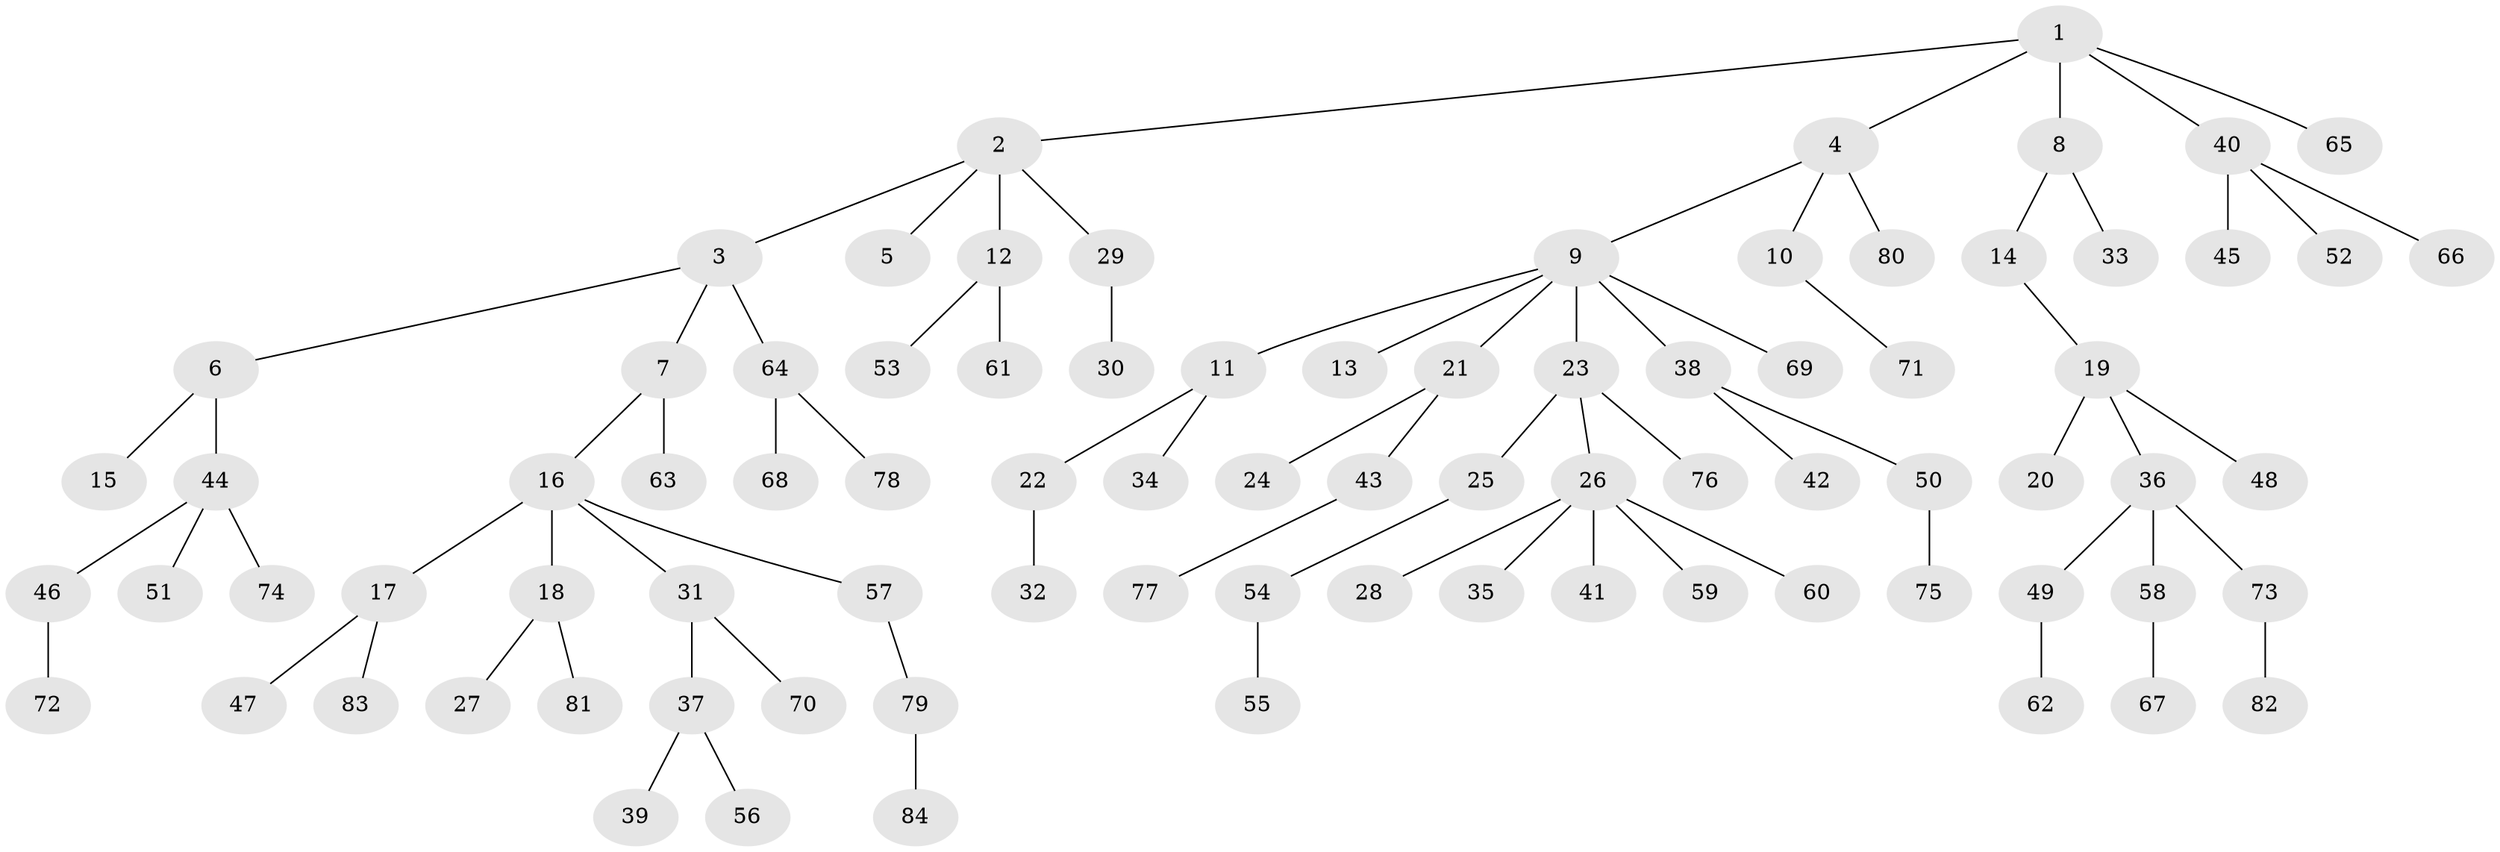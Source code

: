 // coarse degree distribution, {4: 0.07407407407407407, 5: 0.037037037037037035, 9: 0.018518518518518517, 2: 0.16666666666666666, 3: 0.09259259259259259, 1: 0.5925925925925926, 6: 0.018518518518518517}
// Generated by graph-tools (version 1.1) at 2025/24/03/03/25 07:24:05]
// undirected, 84 vertices, 83 edges
graph export_dot {
graph [start="1"]
  node [color=gray90,style=filled];
  1;
  2;
  3;
  4;
  5;
  6;
  7;
  8;
  9;
  10;
  11;
  12;
  13;
  14;
  15;
  16;
  17;
  18;
  19;
  20;
  21;
  22;
  23;
  24;
  25;
  26;
  27;
  28;
  29;
  30;
  31;
  32;
  33;
  34;
  35;
  36;
  37;
  38;
  39;
  40;
  41;
  42;
  43;
  44;
  45;
  46;
  47;
  48;
  49;
  50;
  51;
  52;
  53;
  54;
  55;
  56;
  57;
  58;
  59;
  60;
  61;
  62;
  63;
  64;
  65;
  66;
  67;
  68;
  69;
  70;
  71;
  72;
  73;
  74;
  75;
  76;
  77;
  78;
  79;
  80;
  81;
  82;
  83;
  84;
  1 -- 2;
  1 -- 4;
  1 -- 8;
  1 -- 40;
  1 -- 65;
  2 -- 3;
  2 -- 5;
  2 -- 12;
  2 -- 29;
  3 -- 6;
  3 -- 7;
  3 -- 64;
  4 -- 9;
  4 -- 10;
  4 -- 80;
  6 -- 15;
  6 -- 44;
  7 -- 16;
  7 -- 63;
  8 -- 14;
  8 -- 33;
  9 -- 11;
  9 -- 13;
  9 -- 21;
  9 -- 23;
  9 -- 38;
  9 -- 69;
  10 -- 71;
  11 -- 22;
  11 -- 34;
  12 -- 53;
  12 -- 61;
  14 -- 19;
  16 -- 17;
  16 -- 18;
  16 -- 31;
  16 -- 57;
  17 -- 47;
  17 -- 83;
  18 -- 27;
  18 -- 81;
  19 -- 20;
  19 -- 36;
  19 -- 48;
  21 -- 24;
  21 -- 43;
  22 -- 32;
  23 -- 25;
  23 -- 26;
  23 -- 76;
  25 -- 54;
  26 -- 28;
  26 -- 35;
  26 -- 41;
  26 -- 59;
  26 -- 60;
  29 -- 30;
  31 -- 37;
  31 -- 70;
  36 -- 49;
  36 -- 58;
  36 -- 73;
  37 -- 39;
  37 -- 56;
  38 -- 42;
  38 -- 50;
  40 -- 45;
  40 -- 52;
  40 -- 66;
  43 -- 77;
  44 -- 46;
  44 -- 51;
  44 -- 74;
  46 -- 72;
  49 -- 62;
  50 -- 75;
  54 -- 55;
  57 -- 79;
  58 -- 67;
  64 -- 68;
  64 -- 78;
  73 -- 82;
  79 -- 84;
}
